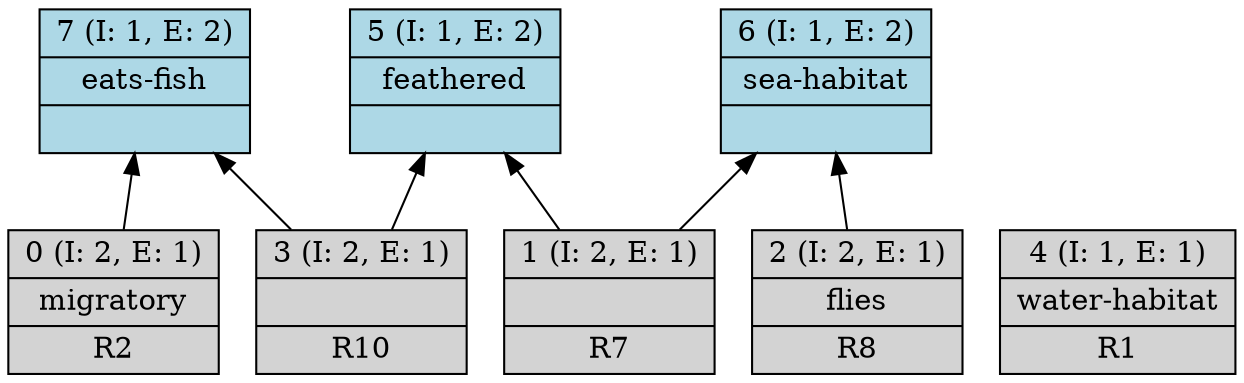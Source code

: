 digraph G { 
	rankdir=BT;
0 [shape=record,style=filled,label="{0 (I: 2, E: 1)|migratory\n|R2\n}"];
1 [shape=record,style=filled,label="{1 (I: 2, E: 1)||R7\n}"];
2 [shape=record,style=filled,label="{2 (I: 2, E: 1)|flies\n|R8\n}"];
3 [shape=record,style=filled,label="{3 (I: 2, E: 1)||R10\n}"];
4 [shape=record,style=filled,label="{4 (I: 1, E: 1)|water-habitat\n|R1\n}"];
5 [shape=record,style=filled,fillcolor=lightblue,label="{5 (I: 1, E: 2)|feathered\n|}"];
6 [shape=record,style=filled,fillcolor=lightblue,label="{6 (I: 1, E: 2)|sea-habitat\n|}"];
7 [shape=record,style=filled,fillcolor=lightblue,label="{7 (I: 1, E: 2)|eats-fish\n|}"];
	0 -> 7
	1 -> 5
	1 -> 6
	2 -> 6
	3 -> 5
	3 -> 7
}